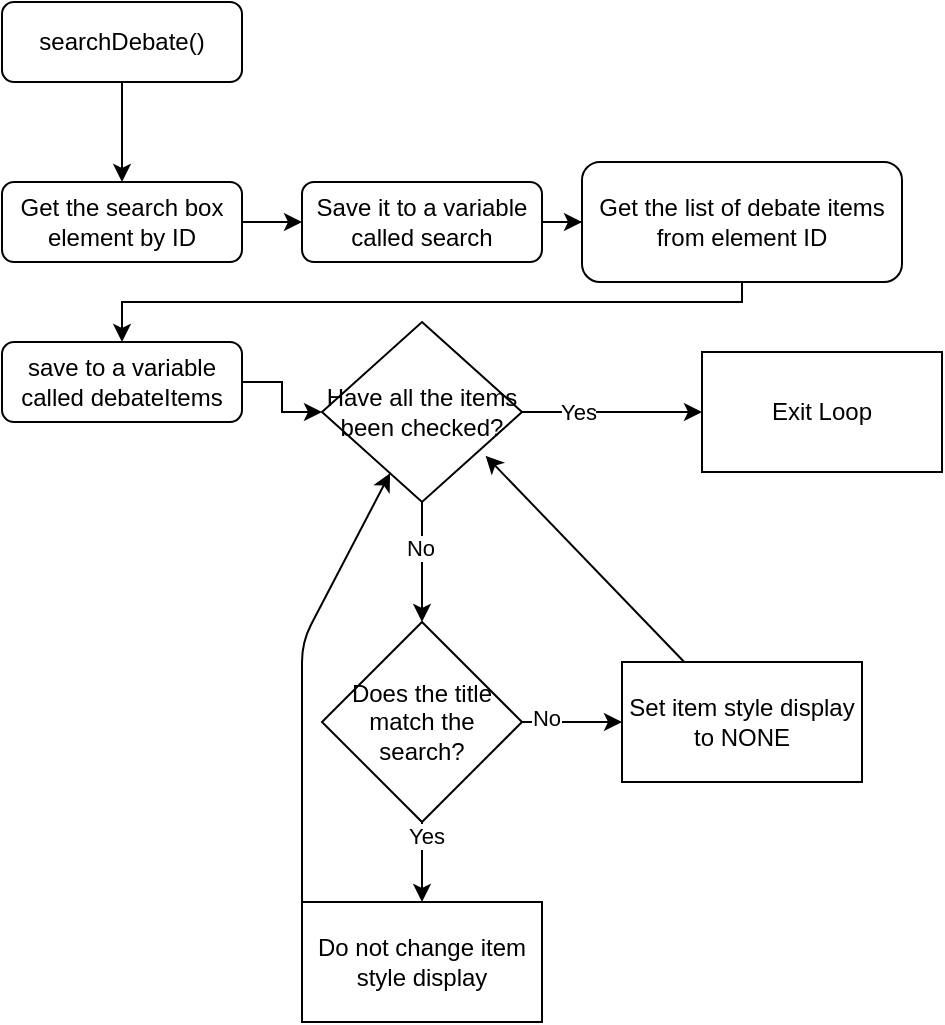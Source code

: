 <mxfile>
    <diagram id="C5RBs43oDa-KdzZeNtuy" name="Page-1">
        <mxGraphModel dx="1323" dy="831" grid="1" gridSize="10" guides="1" tooltips="1" connect="1" arrows="1" fold="1" page="1" pageScale="1" pageWidth="827" pageHeight="1169" math="0" shadow="0">
            <root>
                <mxCell id="WIyWlLk6GJQsqaUBKTNV-0"/>
                <mxCell id="WIyWlLk6GJQsqaUBKTNV-1" parent="WIyWlLk6GJQsqaUBKTNV-0"/>
                <mxCell id="JEPZB7rZIIvVFGDzNBm2-20" value="" style="edgeStyle=orthogonalEdgeStyle;rounded=0;orthogonalLoop=1;jettySize=auto;html=1;" parent="WIyWlLk6GJQsqaUBKTNV-1" source="WIyWlLk6GJQsqaUBKTNV-3" target="JEPZB7rZIIvVFGDzNBm2-2" edge="1">
                    <mxGeometry relative="1" as="geometry"/>
                </mxCell>
                <mxCell id="WIyWlLk6GJQsqaUBKTNV-3" value="searchDebate()" style="rounded=1;whiteSpace=wrap;html=1;fontSize=12;glass=0;strokeWidth=1;shadow=0;" parent="WIyWlLk6GJQsqaUBKTNV-1" vertex="1">
                    <mxGeometry x="160" y="80" width="120" height="40" as="geometry"/>
                </mxCell>
                <mxCell id="JEPZB7rZIIvVFGDzNBm2-5" value="" style="edgeStyle=orthogonalEdgeStyle;rounded=0;orthogonalLoop=1;jettySize=auto;html=1;" parent="WIyWlLk6GJQsqaUBKTNV-1" source="WIyWlLk6GJQsqaUBKTNV-7" target="JEPZB7rZIIvVFGDzNBm2-0" edge="1">
                    <mxGeometry relative="1" as="geometry"/>
                </mxCell>
                <mxCell id="WIyWlLk6GJQsqaUBKTNV-7" value="Save it to a variable called search" style="rounded=1;whiteSpace=wrap;html=1;fontSize=12;glass=0;strokeWidth=1;shadow=0;" parent="WIyWlLk6GJQsqaUBKTNV-1" vertex="1">
                    <mxGeometry x="310" y="170" width="120" height="40" as="geometry"/>
                </mxCell>
                <mxCell id="JEPZB7rZIIvVFGDzNBm2-7" style="edgeStyle=orthogonalEdgeStyle;rounded=0;orthogonalLoop=1;jettySize=auto;html=1;entryX=0.5;entryY=0;entryDx=0;entryDy=0;" parent="WIyWlLk6GJQsqaUBKTNV-1" source="JEPZB7rZIIvVFGDzNBm2-0" target="JEPZB7rZIIvVFGDzNBm2-6" edge="1">
                    <mxGeometry relative="1" as="geometry">
                        <Array as="points">
                            <mxPoint x="530" y="230"/>
                            <mxPoint x="220" y="230"/>
                        </Array>
                    </mxGeometry>
                </mxCell>
                <mxCell id="JEPZB7rZIIvVFGDzNBm2-0" value="Get the list of debate items from element ID" style="rounded=1;whiteSpace=wrap;html=1;fontSize=12;glass=0;strokeWidth=1;shadow=0;" parent="WIyWlLk6GJQsqaUBKTNV-1" vertex="1">
                    <mxGeometry x="450" y="160" width="160" height="60" as="geometry"/>
                </mxCell>
                <mxCell id="JEPZB7rZIIvVFGDzNBm2-4" value="" style="edgeStyle=orthogonalEdgeStyle;rounded=0;orthogonalLoop=1;jettySize=auto;html=1;" parent="WIyWlLk6GJQsqaUBKTNV-1" source="JEPZB7rZIIvVFGDzNBm2-2" target="WIyWlLk6GJQsqaUBKTNV-7" edge="1">
                    <mxGeometry relative="1" as="geometry"/>
                </mxCell>
                <mxCell id="JEPZB7rZIIvVFGDzNBm2-2" value="Get the search box element by ID" style="rounded=1;whiteSpace=wrap;html=1;fontSize=12;glass=0;strokeWidth=1;shadow=0;" parent="WIyWlLk6GJQsqaUBKTNV-1" vertex="1">
                    <mxGeometry x="160" y="170" width="120" height="40" as="geometry"/>
                </mxCell>
                <mxCell id="JEPZB7rZIIvVFGDzNBm2-9" value="" style="edgeStyle=orthogonalEdgeStyle;rounded=0;orthogonalLoop=1;jettySize=auto;html=1;entryX=0;entryY=0.5;entryDx=0;entryDy=0;" parent="WIyWlLk6GJQsqaUBKTNV-1" source="JEPZB7rZIIvVFGDzNBm2-6" target="10" edge="1">
                    <mxGeometry relative="1" as="geometry">
                        <mxPoint x="310" y="270.029" as="targetPoint"/>
                    </mxGeometry>
                </mxCell>
                <mxCell id="JEPZB7rZIIvVFGDzNBm2-6" value="save to a variable called debateItems" style="rounded=1;whiteSpace=wrap;html=1;fontSize=12;glass=0;strokeWidth=1;shadow=0;" parent="WIyWlLk6GJQsqaUBKTNV-1" vertex="1">
                    <mxGeometry x="160" y="250" width="120" height="40" as="geometry"/>
                </mxCell>
                <mxCell id="3" value="" style="edgeStyle=none;html=1;" edge="1" parent="WIyWlLk6GJQsqaUBKTNV-1" target="2">
                    <mxGeometry relative="1" as="geometry">
                        <mxPoint x="370" y="330" as="sourcePoint"/>
                    </mxGeometry>
                </mxCell>
                <mxCell id="11" value="No" style="edgeLabel;html=1;align=center;verticalAlign=middle;resizable=0;points=[];" vertex="1" connectable="0" parent="3">
                    <mxGeometry x="-0.226" y="-1" relative="1" as="geometry">
                        <mxPoint as="offset"/>
                    </mxGeometry>
                </mxCell>
                <mxCell id="5" value="" style="edgeStyle=none;html=1;" edge="1" parent="WIyWlLk6GJQsqaUBKTNV-1" source="2" target="4">
                    <mxGeometry relative="1" as="geometry"/>
                </mxCell>
                <mxCell id="6" value="No&lt;br&gt;" style="edgeLabel;html=1;align=center;verticalAlign=middle;resizable=0;points=[];" vertex="1" connectable="0" parent="5">
                    <mxGeometry x="-0.527" y="2" relative="1" as="geometry">
                        <mxPoint as="offset"/>
                    </mxGeometry>
                </mxCell>
                <mxCell id="8" value="" style="edgeStyle=none;html=1;" edge="1" parent="WIyWlLk6GJQsqaUBKTNV-1" source="2" target="7">
                    <mxGeometry relative="1" as="geometry"/>
                </mxCell>
                <mxCell id="9" value="Yes" style="edgeLabel;html=1;align=center;verticalAlign=middle;resizable=0;points=[];" vertex="1" connectable="0" parent="8">
                    <mxGeometry x="-0.638" y="2" relative="1" as="geometry">
                        <mxPoint as="offset"/>
                    </mxGeometry>
                </mxCell>
                <mxCell id="2" value="Does the title match the search?" style="rhombus;whiteSpace=wrap;html=1;" vertex="1" parent="WIyWlLk6GJQsqaUBKTNV-1">
                    <mxGeometry x="320" y="390" width="100" height="100" as="geometry"/>
                </mxCell>
                <mxCell id="14" style="edgeStyle=none;html=1;entryX=0.818;entryY=0.743;entryDx=0;entryDy=0;entryPerimeter=0;" edge="1" parent="WIyWlLk6GJQsqaUBKTNV-1" source="4" target="10">
                    <mxGeometry relative="1" as="geometry"/>
                </mxCell>
                <mxCell id="4" value="Set item style display to NONE" style="whiteSpace=wrap;html=1;" vertex="1" parent="WIyWlLk6GJQsqaUBKTNV-1">
                    <mxGeometry x="470" y="410" width="120" height="60" as="geometry"/>
                </mxCell>
                <mxCell id="13" style="edgeStyle=none;html=1;exitX=0;exitY=0.25;exitDx=0;exitDy=0;" edge="1" parent="WIyWlLk6GJQsqaUBKTNV-1" source="7" target="10">
                    <mxGeometry relative="1" as="geometry">
                        <Array as="points">
                            <mxPoint x="310" y="400"/>
                        </Array>
                    </mxGeometry>
                </mxCell>
                <mxCell id="7" value="Do not change item style display" style="whiteSpace=wrap;html=1;" vertex="1" parent="WIyWlLk6GJQsqaUBKTNV-1">
                    <mxGeometry x="310" y="530" width="120" height="60" as="geometry"/>
                </mxCell>
                <mxCell id="15" style="edgeStyle=none;html=1;" edge="1" parent="WIyWlLk6GJQsqaUBKTNV-1" source="10">
                    <mxGeometry relative="1" as="geometry">
                        <mxPoint x="510" y="285" as="targetPoint"/>
                    </mxGeometry>
                </mxCell>
                <mxCell id="17" value="Yes" style="edgeLabel;html=1;align=center;verticalAlign=middle;resizable=0;points=[];" vertex="1" connectable="0" parent="15">
                    <mxGeometry x="-0.384" relative="1" as="geometry">
                        <mxPoint as="offset"/>
                    </mxGeometry>
                </mxCell>
                <mxCell id="10" value="Have all the items been checked?" style="rhombus;whiteSpace=wrap;html=1;" vertex="1" parent="WIyWlLk6GJQsqaUBKTNV-1">
                    <mxGeometry x="320" y="240" width="100" height="90" as="geometry"/>
                </mxCell>
                <mxCell id="16" value="Exit Loop" style="rounded=0;whiteSpace=wrap;html=1;" vertex="1" parent="WIyWlLk6GJQsqaUBKTNV-1">
                    <mxGeometry x="510" y="255" width="120" height="60" as="geometry"/>
                </mxCell>
            </root>
        </mxGraphModel>
    </diagram>
</mxfile>